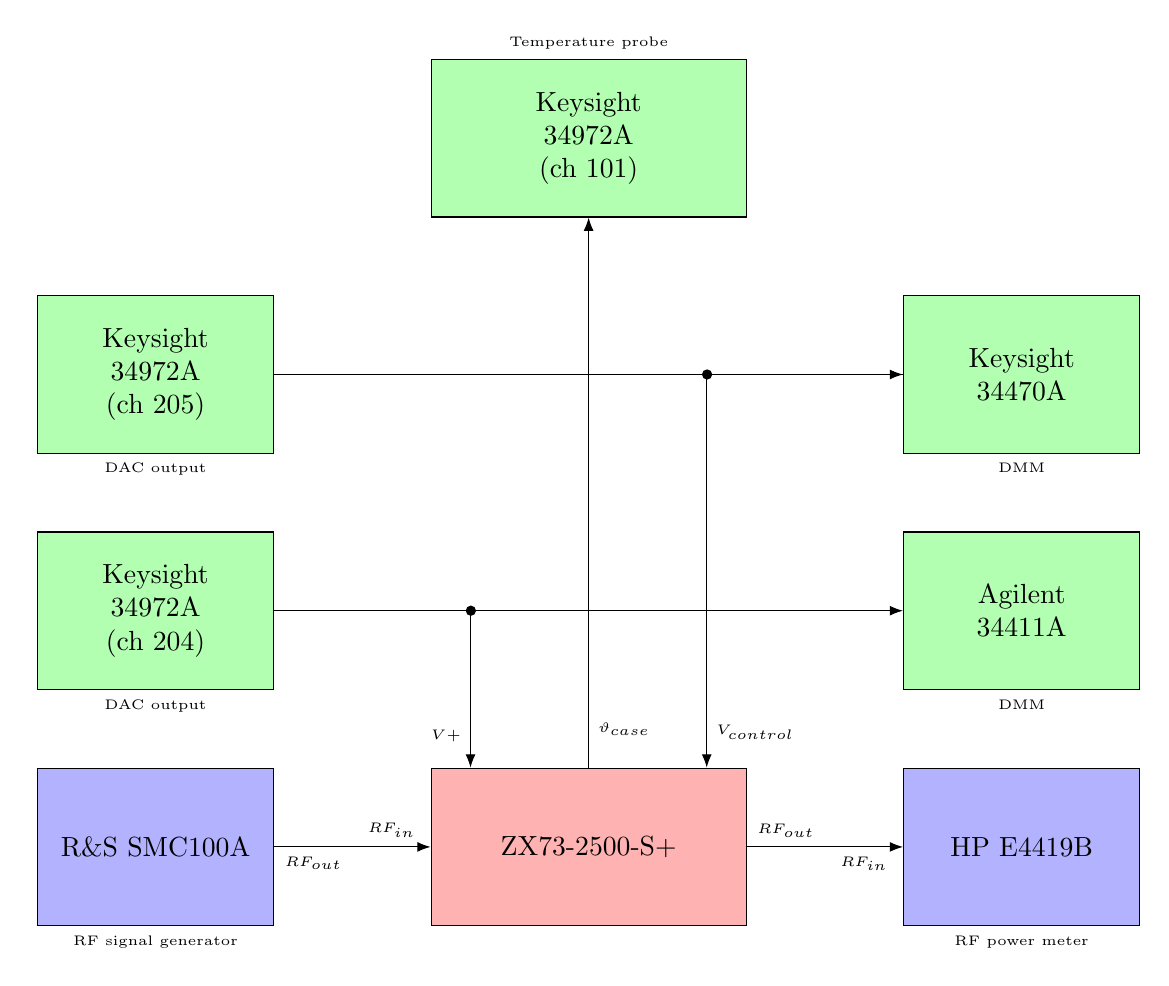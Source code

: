 \usetikzlibrary{arrows.meta}
\begin{tikzpicture}
%\draw (-7.5,8) -- (7.5,8);
\node[fill=red!30,draw,minimum height=2cm,minimum width=4cm,align=center] (att) at (0,0) {ZX73-2500-S+};
\node[fill=blue!30,draw,minimum height=2cm,minimum width=3cm,align=center,label={[anchor=north]below:\tiny RF signal generator}] (smc) at (-5.5,0) {R\&S SMC100A};
\node[fill=blue!30,draw,minimum height=2cm,minimum width=3cm,align=center,label={[anchor=north]below:\tiny RF power meter}] (hp) at (+5.5,0) {HP E4419B};
\draw[-Latex] (smc) -- node[near end,anchor=south] {\tiny $RF_{in}$}  node[near start,anchor=north] {\tiny $RF_{out}$} (att);
\draw[-Latex] (att) -- node[near end,anchor=north] {\tiny $RF_{in}$}  node[near start,anchor=south] {\tiny $RF_{out}$} (hp);

\node[fill=green!30,draw,minimum height=2cm,minimum width=3cm,align=center,label={[anchor=north]below:\tiny DAC output}] (dac204) at (-5.5,3) {Keysight\\34972A\\(ch 204)};
\node[fill=green!30,draw,minimum height=2cm,minimum width=3cm,align=center,label={[anchor=north]below:\tiny DAC output}] (dac205) at (-5.5,6) {Keysight\\34972A\\(ch 205)};
\node[fill=green!30,draw,minimum height=2cm,minimum width=3cm,align=center,label={[anchor=north]below:\tiny DMM}] (dmm1) at (5.5,3) {Agilent\\34411A};
\node[fill=green!30,draw,minimum height=2cm,minimum width=3cm,align=center,label={[anchor=north]below:\tiny DMM}] (dmm2) at (5.5,6) {Keysight\\34470A};
\draw[-Latex] (dac204) -| node[pos=0.9,anchor=east] {\tiny $V+$} ([xshift=-1.5cm]att.north);
\draw[-Latex] (dac205) -| node[pos=0.955,anchor=west] {\tiny $V_{control}$} ([xshift=1.5cm]att.north);
\draw (dac205) -- (dmm2);
\draw[Circle-Latex] ([xshift=-1.56cm]att.north |- dac204) -- (dmm1);
\draw[Circle-Latex] ([xshift=+1.44cm]att.north |- dac205) -- (dmm2);

\node[fill=green!30,draw,minimum height=2cm,minimum width=4cm,align=center,label={[anchor=south]above:\tiny Temperature probe}] (temp) at (0,9) {Keysight\\34972A\\(ch 101)};
\draw[-Latex] (att) -- node[pos=0.07,anchor=west] {\tiny $\vartheta_{case}$} (temp);



\end{tikzpicture}